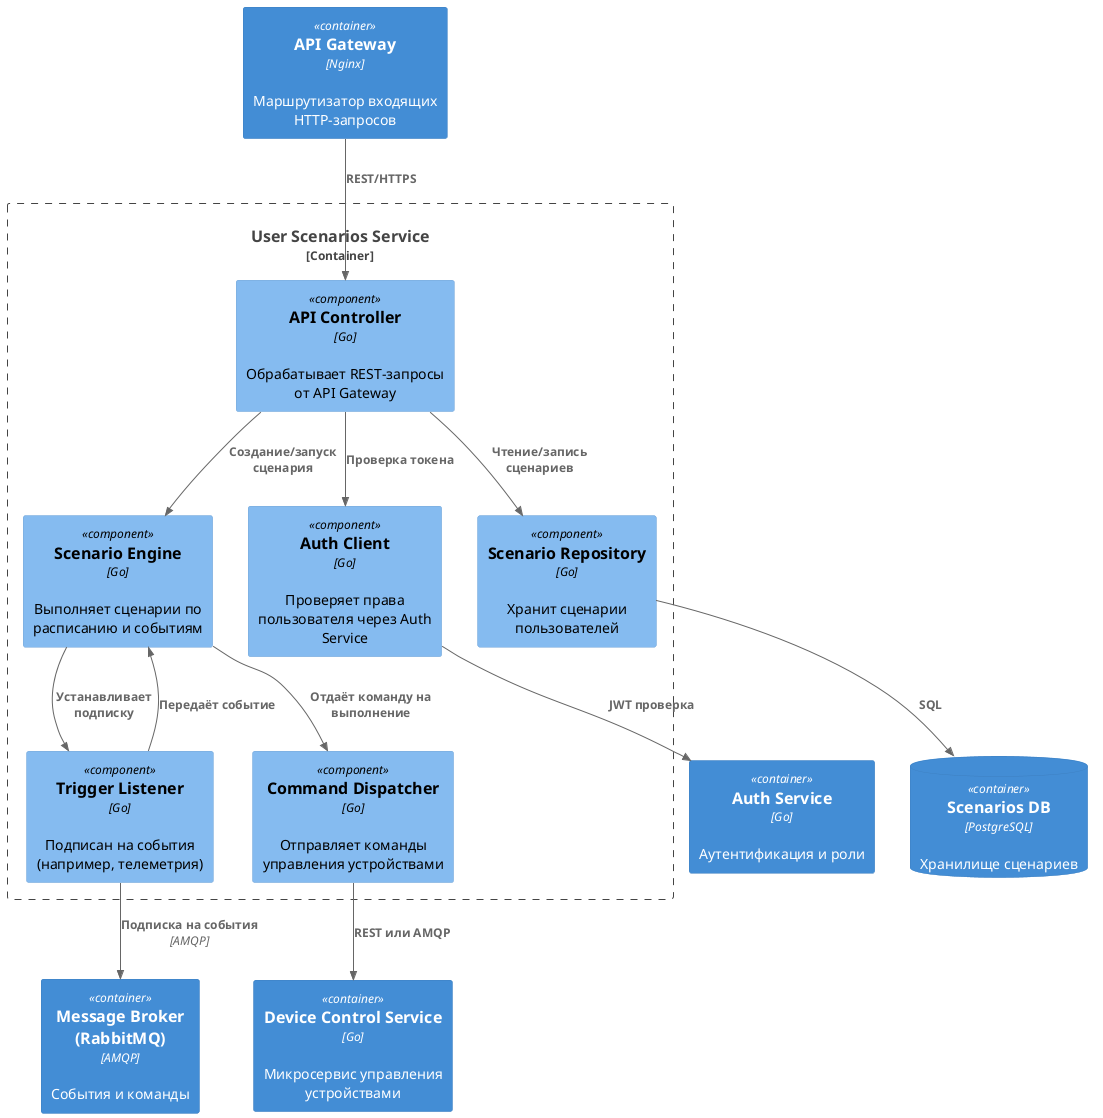 @startuml
!include <C4/C4_Component>

Container_Boundary(userScenarios, "User Scenarios Service") {
  Component(apiController, "API Controller", "Go", "Обрабатывает REST-запросы от API Gateway")
  Component(authClient, "Auth Client", "Go", "Проверяет права пользователя через Auth Service")
  Component(scenarioEngine, "Scenario Engine", "Go", "Выполняет сценарии по расписанию и событиям")
  Component(triggerListener, "Trigger Listener", "Go", "Подписан на события (например, телеметрия)")
  Component(scenarioRepo, "Scenario Repository", "Go", "Хранит сценарии пользователей")
  Component(commandDispatcher, "Command Dispatcher", "Go", "Отправляет команды управления устройствами")
}

Container(apiGateway, "API Gateway", "Nginx", "Маршрутизатор входящих HTTP-запросов")
Container(authService, "Auth Service", "Go", "Аутентификация и роли")
Container(messageBroker, "Message Broker (RabbitMQ)", "AMQP", "События и команды")
Container(deviceControl, "Device Control Service", "Go", "Микросервис управления устройствами")
ContainerDb(scenariosDb, "Scenarios DB", "PostgreSQL", "Хранилище сценариев")

Rel(apiGateway, apiController, "REST/HTTPS")
Rel(apiController, authClient, "Проверка токена")
Rel(apiController, scenarioRepo, "Чтение/запись сценариев")
Rel(apiController, scenarioEngine, "Создание/запуск сценария")
Rel(scenarioEngine, triggerListener, "Устанавливает подписку")
Rel(triggerListener, messageBroker, "Подписка на события", "AMQP")
Rel(triggerListener, scenarioEngine, "Передаёт событие")

Rel(scenarioEngine, commandDispatcher, "Отдаёт команду на выполнение")
Rel(commandDispatcher, deviceControl, "REST или AMQP")

Rel(scenarioRepo, scenariosDb, "SQL")

Rel(authClient, authService, "JWT проверка")

@enduml